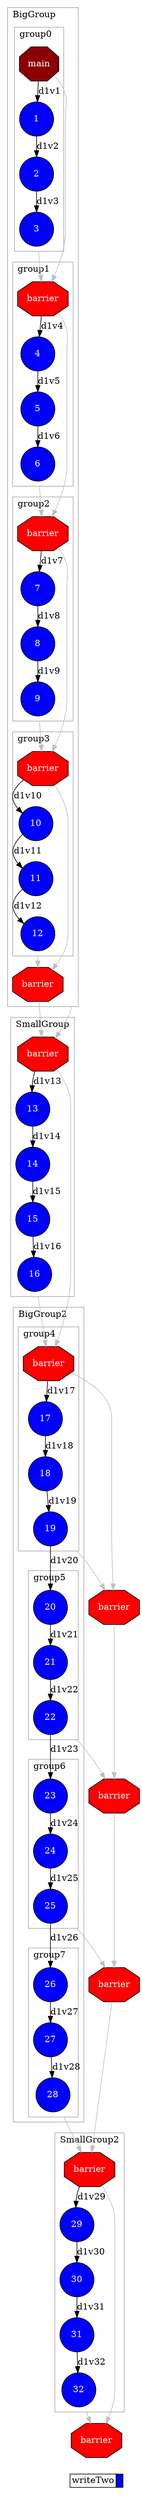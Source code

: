 digraph {
  rankdir=TB;
  labeljust="l";
  compound= true;
  subgraph dependence_graph {
    ranksep=0.20;
    node[height=0.75];

Synchro0[label="main", shape=octagon, style=filled fillcolor="#8B0000" fontcolor="#FFFFFF"];
subgraph clusterTasksBigGroup {
shape=rect;
node[height=0.75];
color="#A9A9A9"; 
label="BigGroup";

subgraph clusterTasksgroup0 {
shape=rect;
node[height=0.75];
color="#A9A9A9"; 
label="group0";

1[shape=circle, style=filled fillcolor="#0000ff" fontcolor="#ffffff"];
Synchro0 -> 1 [label="d1v1"];
2[shape=circle, style=filled fillcolor="#0000ff" fontcolor="#ffffff"];
1 -> 2 [label="d1v2"];
3[shape=circle, style=filled fillcolor="#0000ff" fontcolor="#ffffff"];
2 -> 3 [label="d1v3"];
}

Synchro1[label="barrier", shape=octagon, style=filled fillcolor="#ff0000" fontcolor="#FFFFFF"];
Synchro0 -> Synchro1 [color=grey];
3 -> Synchro1 [color=grey][ ltail="clusterTasksgroup0" ];
subgraph clusterTasksgroup1 {
shape=rect;
node[height=0.75];
color="#A9A9A9"; 
label="group1";

4[shape=circle, style=filled fillcolor="#0000ff" fontcolor="#ffffff"];
Synchro1 -> 4 [label="d1v4"];
5[shape=circle, style=filled fillcolor="#0000ff" fontcolor="#ffffff"];
4 -> 5 [label="d1v5"];
6[shape=circle, style=filled fillcolor="#0000ff" fontcolor="#ffffff"];
5 -> 6 [label="d1v6"];
}

Synchro2[label="barrier", shape=octagon, style=filled fillcolor="#ff0000" fontcolor="#FFFFFF"];
Synchro1 -> Synchro2 [color=grey];
6 -> Synchro2 [color=grey][ ltail="clusterTasksgroup1" ];
subgraph clusterTasksgroup2 {
shape=rect;
node[height=0.75];
color="#A9A9A9"; 
label="group2";

7[shape=circle, style=filled fillcolor="#0000ff" fontcolor="#ffffff"];
Synchro2 -> 7 [label="d1v7"];
8[shape=circle, style=filled fillcolor="#0000ff" fontcolor="#ffffff"];
7 -> 8 [label="d1v8"];
9[shape=circle, style=filled fillcolor="#0000ff" fontcolor="#ffffff"];
8 -> 9 [label="d1v9"];
}

Synchro3[label="barrier", shape=octagon, style=filled fillcolor="#ff0000" fontcolor="#FFFFFF"];
Synchro2 -> Synchro3 [color=grey];
9 -> Synchro3 [color=grey][ ltail="clusterTasksgroup2" ];
subgraph clusterTasksgroup3 {
shape=rect;
node[height=0.75];
color="#A9A9A9"; 
label="group3";

10[shape=circle, style=filled fillcolor="#0000ff" fontcolor="#ffffff"];
Synchro3 -> 10 [label="d1v10"];
11[shape=circle, style=filled fillcolor="#0000ff" fontcolor="#ffffff"];
10 -> 11 [label="d1v11"];
12[shape=circle, style=filled fillcolor="#0000ff" fontcolor="#ffffff"];
11 -> 12 [label="d1v12"];
}

Synchro4[label="barrier", shape=octagon, style=filled fillcolor="#ff0000" fontcolor="#FFFFFF"];
Synchro3 -> Synchro4 [color=grey];
12 -> Synchro4 [color=grey][ ltail="clusterTasksgroup3" ];
}

Synchro5[label="barrier", shape=octagon, style=filled fillcolor="#ff0000" fontcolor="#FFFFFF"];
Synchro4 -> Synchro5 [color=grey];
12 -> Synchro5 [color=grey][ ltail="clusterTasksBigGroup" ];
subgraph clusterTasksSmallGroup {
shape=rect;
node[height=0.75];
color="#A9A9A9"; 
label="SmallGroup";

13[shape=circle, style=filled fillcolor="#0000ff" fontcolor="#ffffff"];
Synchro5 -> 13 [label="d1v13"];
14[shape=circle, style=filled fillcolor="#0000ff" fontcolor="#ffffff"];
13 -> 14 [label="d1v14"];
15[shape=circle, style=filled fillcolor="#0000ff" fontcolor="#ffffff"];
14 -> 15 [label="d1v15"];
16[shape=circle, style=filled fillcolor="#0000ff" fontcolor="#ffffff"];
15 -> 16 [label="d1v16"];
}

Synchro6[label="barrier", shape=octagon, style=filled fillcolor="#ff0000" fontcolor="#FFFFFF"];
Synchro5 -> Synchro6 [color=grey];
16 -> Synchro6 [color=grey][ ltail="clusterTasksSmallGroup" ];
subgraph clusterTasksBigGroup2 {
shape=rect;
node[height=0.75];
color="#A9A9A9"; 
label="BigGroup2";

subgraph clusterTasksgroup4 {
shape=rect;
node[height=0.75];
color="#A9A9A9"; 
label="group4";

17[shape=circle, style=filled fillcolor="#0000ff" fontcolor="#ffffff"];
Synchro6 -> 17 [label="d1v17"];
18[shape=circle, style=filled fillcolor="#0000ff" fontcolor="#ffffff"];
17 -> 18 [label="d1v18"];
19[shape=circle, style=filled fillcolor="#0000ff" fontcolor="#ffffff"];
18 -> 19 [label="d1v19"];
}

subgraph clusterTasksgroup5 {
shape=rect;
node[height=0.75];
color="#A9A9A9"; 
label="group5";

20[shape=circle, style=filled fillcolor="#0000ff" fontcolor="#ffffff"];
19 -> 20 [label="d1v20"];
21[shape=circle, style=filled fillcolor="#0000ff" fontcolor="#ffffff"];
20 -> 21 [label="d1v21"];
22[shape=circle, style=filled fillcolor="#0000ff" fontcolor="#ffffff"];
21 -> 22 [label="d1v22"];
}

subgraph clusterTasksgroup6 {
shape=rect;
node[height=0.75];
color="#A9A9A9"; 
label="group6";

23[shape=circle, style=filled fillcolor="#0000ff" fontcolor="#ffffff"];
22 -> 23 [label="d1v23"];
24[shape=circle, style=filled fillcolor="#0000ff" fontcolor="#ffffff"];
23 -> 24 [label="d1v24"];
25[shape=circle, style=filled fillcolor="#0000ff" fontcolor="#ffffff"];
24 -> 25 [label="d1v25"];
}

subgraph clusterTasksgroup7 {
shape=rect;
node[height=0.75];
color="#A9A9A9"; 
label="group7";

26[shape=circle, style=filled fillcolor="#0000ff" fontcolor="#ffffff"];
25 -> 26 [label="d1v26"];
27[shape=circle, style=filled fillcolor="#0000ff" fontcolor="#ffffff"];
26 -> 27 [label="d1v27"];
28[shape=circle, style=filled fillcolor="#0000ff" fontcolor="#ffffff"];
27 -> 28 [label="d1v28"];
}

}

Synchro7[label="barrier", shape=octagon, style=filled fillcolor="#ff0000" fontcolor="#FFFFFF"];
Synchro6 -> Synchro7 [color=grey];
19 -> Synchro7 [color=grey][ ltail="clusterTasksgroup4" ];
Synchro8[label="barrier", shape=octagon, style=filled fillcolor="#ff0000" fontcolor="#FFFFFF"];
Synchro7 -> Synchro8 [color=grey];
22 -> Synchro8 [color=grey][ ltail="clusterTasksgroup5" ];
Synchro9[label="barrier", shape=octagon, style=filled fillcolor="#ff0000" fontcolor="#FFFFFF"];
Synchro8 -> Synchro9 [color=grey];
25 -> Synchro9 [color=grey][ ltail="clusterTasksgroup6" ];
Synchro10[label="barrier", shape=octagon, style=filled fillcolor="#ff0000" fontcolor="#FFFFFF"];
Synchro9 -> Synchro10 [color=grey];
28 -> Synchro10 [color=grey][ ltail="clusterTasksgroup7" ];
subgraph clusterTasksSmallGroup2 {
shape=rect;
node[height=0.75];
color="#A9A9A9"; 
label="SmallGroup2";

29[shape=circle, style=filled fillcolor="#0000ff" fontcolor="#ffffff"];
Synchro10 -> 29 [label="d1v29"];
30[shape=circle, style=filled fillcolor="#0000ff" fontcolor="#ffffff"];
29 -> 30 [label="d1v30"];
31[shape=circle, style=filled fillcolor="#0000ff" fontcolor="#ffffff"];
30 -> 31 [label="d1v31"];
32[shape=circle, style=filled fillcolor="#0000ff" fontcolor="#ffffff"];
31 -> 32 [label="d1v32"];
}

Synchro11[label="barrier", shape=octagon, style=filled fillcolor="#ff0000" fontcolor="#FFFFFF"];
Synchro10 -> Synchro11 [color=grey];
32 -> Synchro11 [color=grey][ ltail="clusterTasksSmallGroup2" ];  }
  subgraph legend {
    rank=sink;
    node [shape=plaintext, height=0.75];
    ranksep=0.20;
    label = "Legend";
    key [label=<
      <table border="0" cellpadding="2" cellspacing="0" cellborder="1">
<tr>
<td align="right">writeTwo</td>
<td bgcolor="#0000ff">&nbsp;</td>
</tr>
      </table>
    >]
  }
}
